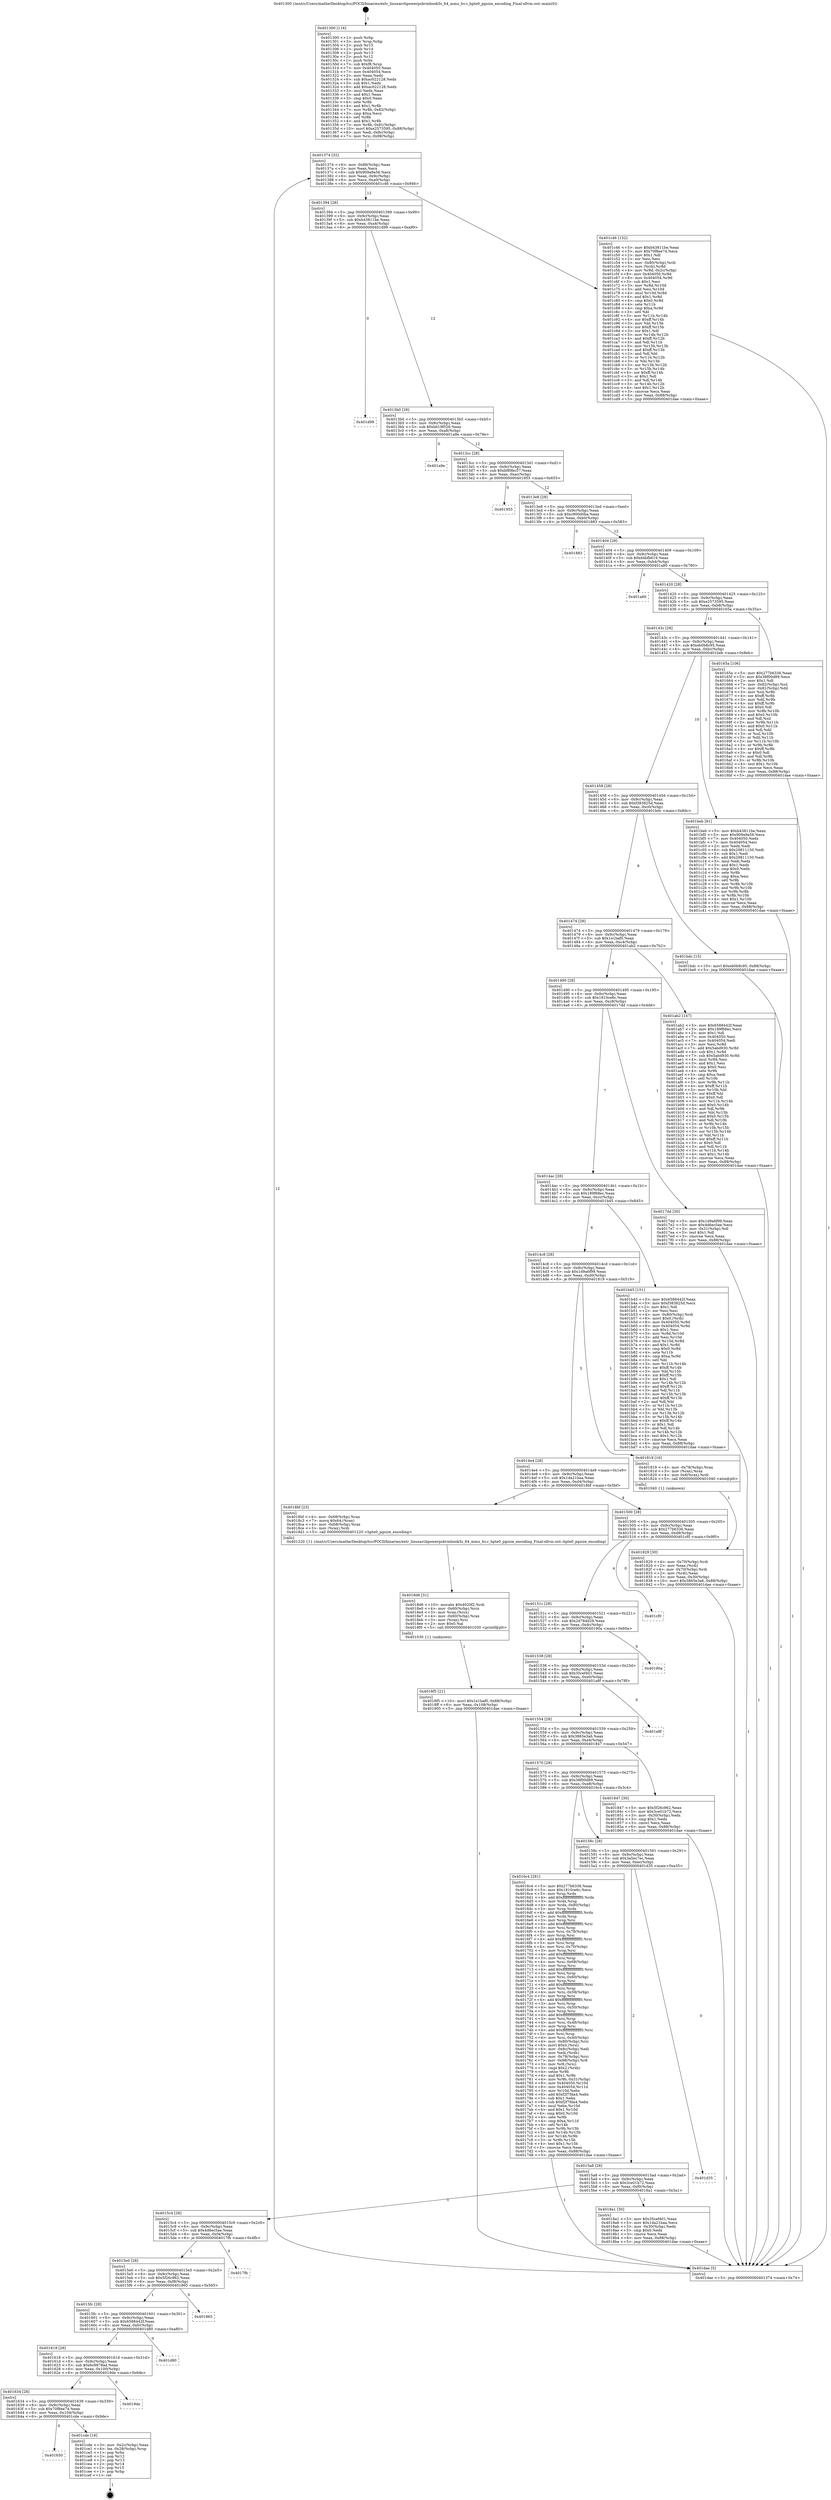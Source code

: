 digraph "0x401300" {
  label = "0x401300 (/mnt/c/Users/mathe/Desktop/tcc/POCII/binaries/extr_linuxarchpowerpckvmbook3s_64_mmu_hv.c_hpte0_pgsize_encoding_Final-ollvm.out::main(0))"
  labelloc = "t"
  node[shape=record]

  Entry [label="",width=0.3,height=0.3,shape=circle,fillcolor=black,style=filled]
  "0x401374" [label="{
     0x401374 [32]\l
     | [instrs]\l
     &nbsp;&nbsp;0x401374 \<+6\>: mov -0x88(%rbp),%eax\l
     &nbsp;&nbsp;0x40137a \<+2\>: mov %eax,%ecx\l
     &nbsp;&nbsp;0x40137c \<+6\>: sub $0x909a9a56,%ecx\l
     &nbsp;&nbsp;0x401382 \<+6\>: mov %eax,-0x9c(%rbp)\l
     &nbsp;&nbsp;0x401388 \<+6\>: mov %ecx,-0xa0(%rbp)\l
     &nbsp;&nbsp;0x40138e \<+6\>: je 0000000000401c46 \<main+0x946\>\l
  }"]
  "0x401c46" [label="{
     0x401c46 [152]\l
     | [instrs]\l
     &nbsp;&nbsp;0x401c46 \<+5\>: mov $0xb43811be,%eax\l
     &nbsp;&nbsp;0x401c4b \<+5\>: mov $0x70f8ee74,%ecx\l
     &nbsp;&nbsp;0x401c50 \<+2\>: mov $0x1,%dl\l
     &nbsp;&nbsp;0x401c52 \<+2\>: xor %esi,%esi\l
     &nbsp;&nbsp;0x401c54 \<+4\>: mov -0x80(%rbp),%rdi\l
     &nbsp;&nbsp;0x401c58 \<+3\>: mov (%rdi),%r8d\l
     &nbsp;&nbsp;0x401c5b \<+4\>: mov %r8d,-0x2c(%rbp)\l
     &nbsp;&nbsp;0x401c5f \<+8\>: mov 0x404050,%r8d\l
     &nbsp;&nbsp;0x401c67 \<+8\>: mov 0x404054,%r9d\l
     &nbsp;&nbsp;0x401c6f \<+3\>: sub $0x1,%esi\l
     &nbsp;&nbsp;0x401c72 \<+3\>: mov %r8d,%r10d\l
     &nbsp;&nbsp;0x401c75 \<+3\>: add %esi,%r10d\l
     &nbsp;&nbsp;0x401c78 \<+4\>: imul %r10d,%r8d\l
     &nbsp;&nbsp;0x401c7c \<+4\>: and $0x1,%r8d\l
     &nbsp;&nbsp;0x401c80 \<+4\>: cmp $0x0,%r8d\l
     &nbsp;&nbsp;0x401c84 \<+4\>: sete %r11b\l
     &nbsp;&nbsp;0x401c88 \<+4\>: cmp $0xa,%r9d\l
     &nbsp;&nbsp;0x401c8c \<+3\>: setl %bl\l
     &nbsp;&nbsp;0x401c8f \<+3\>: mov %r11b,%r14b\l
     &nbsp;&nbsp;0x401c92 \<+4\>: xor $0xff,%r14b\l
     &nbsp;&nbsp;0x401c96 \<+3\>: mov %bl,%r15b\l
     &nbsp;&nbsp;0x401c99 \<+4\>: xor $0xff,%r15b\l
     &nbsp;&nbsp;0x401c9d \<+3\>: xor $0x1,%dl\l
     &nbsp;&nbsp;0x401ca0 \<+3\>: mov %r14b,%r12b\l
     &nbsp;&nbsp;0x401ca3 \<+4\>: and $0xff,%r12b\l
     &nbsp;&nbsp;0x401ca7 \<+3\>: and %dl,%r11b\l
     &nbsp;&nbsp;0x401caa \<+3\>: mov %r15b,%r13b\l
     &nbsp;&nbsp;0x401cad \<+4\>: and $0xff,%r13b\l
     &nbsp;&nbsp;0x401cb1 \<+2\>: and %dl,%bl\l
     &nbsp;&nbsp;0x401cb3 \<+3\>: or %r11b,%r12b\l
     &nbsp;&nbsp;0x401cb6 \<+3\>: or %bl,%r13b\l
     &nbsp;&nbsp;0x401cb9 \<+3\>: xor %r13b,%r12b\l
     &nbsp;&nbsp;0x401cbc \<+3\>: or %r15b,%r14b\l
     &nbsp;&nbsp;0x401cbf \<+4\>: xor $0xff,%r14b\l
     &nbsp;&nbsp;0x401cc3 \<+3\>: or $0x1,%dl\l
     &nbsp;&nbsp;0x401cc6 \<+3\>: and %dl,%r14b\l
     &nbsp;&nbsp;0x401cc9 \<+3\>: or %r14b,%r12b\l
     &nbsp;&nbsp;0x401ccc \<+4\>: test $0x1,%r12b\l
     &nbsp;&nbsp;0x401cd0 \<+3\>: cmovne %ecx,%eax\l
     &nbsp;&nbsp;0x401cd3 \<+6\>: mov %eax,-0x88(%rbp)\l
     &nbsp;&nbsp;0x401cd9 \<+5\>: jmp 0000000000401dae \<main+0xaae\>\l
  }"]
  "0x401394" [label="{
     0x401394 [28]\l
     | [instrs]\l
     &nbsp;&nbsp;0x401394 \<+5\>: jmp 0000000000401399 \<main+0x99\>\l
     &nbsp;&nbsp;0x401399 \<+6\>: mov -0x9c(%rbp),%eax\l
     &nbsp;&nbsp;0x40139f \<+5\>: sub $0xb43811be,%eax\l
     &nbsp;&nbsp;0x4013a4 \<+6\>: mov %eax,-0xa4(%rbp)\l
     &nbsp;&nbsp;0x4013aa \<+6\>: je 0000000000401d99 \<main+0xa99\>\l
  }"]
  Exit [label="",width=0.3,height=0.3,shape=circle,fillcolor=black,style=filled,peripheries=2]
  "0x401d99" [label="{
     0x401d99\l
  }", style=dashed]
  "0x4013b0" [label="{
     0x4013b0 [28]\l
     | [instrs]\l
     &nbsp;&nbsp;0x4013b0 \<+5\>: jmp 00000000004013b5 \<main+0xb5\>\l
     &nbsp;&nbsp;0x4013b5 \<+6\>: mov -0x9c(%rbp),%eax\l
     &nbsp;&nbsp;0x4013bb \<+5\>: sub $0xbb19f526,%eax\l
     &nbsp;&nbsp;0x4013c0 \<+6\>: mov %eax,-0xa8(%rbp)\l
     &nbsp;&nbsp;0x4013c6 \<+6\>: je 0000000000401a9e \<main+0x79e\>\l
  }"]
  "0x401650" [label="{
     0x401650\l
  }", style=dashed]
  "0x401a9e" [label="{
     0x401a9e\l
  }", style=dashed]
  "0x4013cc" [label="{
     0x4013cc [28]\l
     | [instrs]\l
     &nbsp;&nbsp;0x4013cc \<+5\>: jmp 00000000004013d1 \<main+0xd1\>\l
     &nbsp;&nbsp;0x4013d1 \<+6\>: mov -0x9c(%rbp),%eax\l
     &nbsp;&nbsp;0x4013d7 \<+5\>: sub $0xbf89bc57,%eax\l
     &nbsp;&nbsp;0x4013dc \<+6\>: mov %eax,-0xac(%rbp)\l
     &nbsp;&nbsp;0x4013e2 \<+6\>: je 0000000000401955 \<main+0x655\>\l
  }"]
  "0x401cde" [label="{
     0x401cde [18]\l
     | [instrs]\l
     &nbsp;&nbsp;0x401cde \<+3\>: mov -0x2c(%rbp),%eax\l
     &nbsp;&nbsp;0x401ce1 \<+4\>: lea -0x28(%rbp),%rsp\l
     &nbsp;&nbsp;0x401ce5 \<+1\>: pop %rbx\l
     &nbsp;&nbsp;0x401ce6 \<+2\>: pop %r12\l
     &nbsp;&nbsp;0x401ce8 \<+2\>: pop %r13\l
     &nbsp;&nbsp;0x401cea \<+2\>: pop %r14\l
     &nbsp;&nbsp;0x401cec \<+2\>: pop %r15\l
     &nbsp;&nbsp;0x401cee \<+1\>: pop %rbp\l
     &nbsp;&nbsp;0x401cef \<+1\>: ret\l
  }"]
  "0x401955" [label="{
     0x401955\l
  }", style=dashed]
  "0x4013e8" [label="{
     0x4013e8 [28]\l
     | [instrs]\l
     &nbsp;&nbsp;0x4013e8 \<+5\>: jmp 00000000004013ed \<main+0xed\>\l
     &nbsp;&nbsp;0x4013ed \<+6\>: mov -0x9c(%rbp),%eax\l
     &nbsp;&nbsp;0x4013f3 \<+5\>: sub $0xc900d0ba,%eax\l
     &nbsp;&nbsp;0x4013f8 \<+6\>: mov %eax,-0xb0(%rbp)\l
     &nbsp;&nbsp;0x4013fe \<+6\>: je 0000000000401883 \<main+0x583\>\l
  }"]
  "0x401634" [label="{
     0x401634 [28]\l
     | [instrs]\l
     &nbsp;&nbsp;0x401634 \<+5\>: jmp 0000000000401639 \<main+0x339\>\l
     &nbsp;&nbsp;0x401639 \<+6\>: mov -0x9c(%rbp),%eax\l
     &nbsp;&nbsp;0x40163f \<+5\>: sub $0x70f8ee74,%eax\l
     &nbsp;&nbsp;0x401644 \<+6\>: mov %eax,-0x104(%rbp)\l
     &nbsp;&nbsp;0x40164a \<+6\>: je 0000000000401cde \<main+0x9de\>\l
  }"]
  "0x401883" [label="{
     0x401883\l
  }", style=dashed]
  "0x401404" [label="{
     0x401404 [28]\l
     | [instrs]\l
     &nbsp;&nbsp;0x401404 \<+5\>: jmp 0000000000401409 \<main+0x109\>\l
     &nbsp;&nbsp;0x401409 \<+6\>: mov -0x9c(%rbp),%eax\l
     &nbsp;&nbsp;0x40140f \<+5\>: sub $0xd4bfb619,%eax\l
     &nbsp;&nbsp;0x401414 \<+6\>: mov %eax,-0xb4(%rbp)\l
     &nbsp;&nbsp;0x40141a \<+6\>: je 0000000000401a80 \<main+0x780\>\l
  }"]
  "0x4019de" [label="{
     0x4019de\l
  }", style=dashed]
  "0x401a80" [label="{
     0x401a80\l
  }", style=dashed]
  "0x401420" [label="{
     0x401420 [28]\l
     | [instrs]\l
     &nbsp;&nbsp;0x401420 \<+5\>: jmp 0000000000401425 \<main+0x125\>\l
     &nbsp;&nbsp;0x401425 \<+6\>: mov -0x9c(%rbp),%eax\l
     &nbsp;&nbsp;0x40142b \<+5\>: sub $0xe2573595,%eax\l
     &nbsp;&nbsp;0x401430 \<+6\>: mov %eax,-0xb8(%rbp)\l
     &nbsp;&nbsp;0x401436 \<+6\>: je 000000000040165a \<main+0x35a\>\l
  }"]
  "0x401618" [label="{
     0x401618 [28]\l
     | [instrs]\l
     &nbsp;&nbsp;0x401618 \<+5\>: jmp 000000000040161d \<main+0x31d\>\l
     &nbsp;&nbsp;0x40161d \<+6\>: mov -0x9c(%rbp),%eax\l
     &nbsp;&nbsp;0x401623 \<+5\>: sub $0x6c9878ad,%eax\l
     &nbsp;&nbsp;0x401628 \<+6\>: mov %eax,-0x100(%rbp)\l
     &nbsp;&nbsp;0x40162e \<+6\>: je 00000000004019de \<main+0x6de\>\l
  }"]
  "0x40165a" [label="{
     0x40165a [106]\l
     | [instrs]\l
     &nbsp;&nbsp;0x40165a \<+5\>: mov $0x277b6336,%eax\l
     &nbsp;&nbsp;0x40165f \<+5\>: mov $0x38f00d89,%ecx\l
     &nbsp;&nbsp;0x401664 \<+2\>: mov $0x1,%dl\l
     &nbsp;&nbsp;0x401666 \<+7\>: mov -0x82(%rbp),%sil\l
     &nbsp;&nbsp;0x40166d \<+7\>: mov -0x81(%rbp),%dil\l
     &nbsp;&nbsp;0x401674 \<+3\>: mov %sil,%r8b\l
     &nbsp;&nbsp;0x401677 \<+4\>: xor $0xff,%r8b\l
     &nbsp;&nbsp;0x40167b \<+3\>: mov %dil,%r9b\l
     &nbsp;&nbsp;0x40167e \<+4\>: xor $0xff,%r9b\l
     &nbsp;&nbsp;0x401682 \<+3\>: xor $0x0,%dl\l
     &nbsp;&nbsp;0x401685 \<+3\>: mov %r8b,%r10b\l
     &nbsp;&nbsp;0x401688 \<+4\>: and $0x0,%r10b\l
     &nbsp;&nbsp;0x40168c \<+3\>: and %dl,%sil\l
     &nbsp;&nbsp;0x40168f \<+3\>: mov %r9b,%r11b\l
     &nbsp;&nbsp;0x401692 \<+4\>: and $0x0,%r11b\l
     &nbsp;&nbsp;0x401696 \<+3\>: and %dl,%dil\l
     &nbsp;&nbsp;0x401699 \<+3\>: or %sil,%r10b\l
     &nbsp;&nbsp;0x40169c \<+3\>: or %dil,%r11b\l
     &nbsp;&nbsp;0x40169f \<+3\>: xor %r11b,%r10b\l
     &nbsp;&nbsp;0x4016a2 \<+3\>: or %r9b,%r8b\l
     &nbsp;&nbsp;0x4016a5 \<+4\>: xor $0xff,%r8b\l
     &nbsp;&nbsp;0x4016a9 \<+3\>: or $0x0,%dl\l
     &nbsp;&nbsp;0x4016ac \<+3\>: and %dl,%r8b\l
     &nbsp;&nbsp;0x4016af \<+3\>: or %r8b,%r10b\l
     &nbsp;&nbsp;0x4016b2 \<+4\>: test $0x1,%r10b\l
     &nbsp;&nbsp;0x4016b6 \<+3\>: cmovne %ecx,%eax\l
     &nbsp;&nbsp;0x4016b9 \<+6\>: mov %eax,-0x88(%rbp)\l
     &nbsp;&nbsp;0x4016bf \<+5\>: jmp 0000000000401dae \<main+0xaae\>\l
  }"]
  "0x40143c" [label="{
     0x40143c [28]\l
     | [instrs]\l
     &nbsp;&nbsp;0x40143c \<+5\>: jmp 0000000000401441 \<main+0x141\>\l
     &nbsp;&nbsp;0x401441 \<+6\>: mov -0x9c(%rbp),%eax\l
     &nbsp;&nbsp;0x401447 \<+5\>: sub $0xeb0b8c95,%eax\l
     &nbsp;&nbsp;0x40144c \<+6\>: mov %eax,-0xbc(%rbp)\l
     &nbsp;&nbsp;0x401452 \<+6\>: je 0000000000401beb \<main+0x8eb\>\l
  }"]
  "0x401dae" [label="{
     0x401dae [5]\l
     | [instrs]\l
     &nbsp;&nbsp;0x401dae \<+5\>: jmp 0000000000401374 \<main+0x74\>\l
  }"]
  "0x401300" [label="{
     0x401300 [116]\l
     | [instrs]\l
     &nbsp;&nbsp;0x401300 \<+1\>: push %rbp\l
     &nbsp;&nbsp;0x401301 \<+3\>: mov %rsp,%rbp\l
     &nbsp;&nbsp;0x401304 \<+2\>: push %r15\l
     &nbsp;&nbsp;0x401306 \<+2\>: push %r14\l
     &nbsp;&nbsp;0x401308 \<+2\>: push %r13\l
     &nbsp;&nbsp;0x40130a \<+2\>: push %r12\l
     &nbsp;&nbsp;0x40130c \<+1\>: push %rbx\l
     &nbsp;&nbsp;0x40130d \<+7\>: sub $0xf8,%rsp\l
     &nbsp;&nbsp;0x401314 \<+7\>: mov 0x404050,%eax\l
     &nbsp;&nbsp;0x40131b \<+7\>: mov 0x404054,%ecx\l
     &nbsp;&nbsp;0x401322 \<+2\>: mov %eax,%edx\l
     &nbsp;&nbsp;0x401324 \<+6\>: sub $0xac022128,%edx\l
     &nbsp;&nbsp;0x40132a \<+3\>: sub $0x1,%edx\l
     &nbsp;&nbsp;0x40132d \<+6\>: add $0xac022128,%edx\l
     &nbsp;&nbsp;0x401333 \<+3\>: imul %edx,%eax\l
     &nbsp;&nbsp;0x401336 \<+3\>: and $0x1,%eax\l
     &nbsp;&nbsp;0x401339 \<+3\>: cmp $0x0,%eax\l
     &nbsp;&nbsp;0x40133c \<+4\>: sete %r8b\l
     &nbsp;&nbsp;0x401340 \<+4\>: and $0x1,%r8b\l
     &nbsp;&nbsp;0x401344 \<+7\>: mov %r8b,-0x82(%rbp)\l
     &nbsp;&nbsp;0x40134b \<+3\>: cmp $0xa,%ecx\l
     &nbsp;&nbsp;0x40134e \<+4\>: setl %r8b\l
     &nbsp;&nbsp;0x401352 \<+4\>: and $0x1,%r8b\l
     &nbsp;&nbsp;0x401356 \<+7\>: mov %r8b,-0x81(%rbp)\l
     &nbsp;&nbsp;0x40135d \<+10\>: movl $0xe2573595,-0x88(%rbp)\l
     &nbsp;&nbsp;0x401367 \<+6\>: mov %edi,-0x8c(%rbp)\l
     &nbsp;&nbsp;0x40136d \<+7\>: mov %rsi,-0x98(%rbp)\l
  }"]
  "0x401d80" [label="{
     0x401d80\l
  }", style=dashed]
  "0x401beb" [label="{
     0x401beb [91]\l
     | [instrs]\l
     &nbsp;&nbsp;0x401beb \<+5\>: mov $0xb43811be,%eax\l
     &nbsp;&nbsp;0x401bf0 \<+5\>: mov $0x909a9a56,%ecx\l
     &nbsp;&nbsp;0x401bf5 \<+7\>: mov 0x404050,%edx\l
     &nbsp;&nbsp;0x401bfc \<+7\>: mov 0x404054,%esi\l
     &nbsp;&nbsp;0x401c03 \<+2\>: mov %edx,%edi\l
     &nbsp;&nbsp;0x401c05 \<+6\>: sub $0x29811150,%edi\l
     &nbsp;&nbsp;0x401c0b \<+3\>: sub $0x1,%edi\l
     &nbsp;&nbsp;0x401c0e \<+6\>: add $0x29811150,%edi\l
     &nbsp;&nbsp;0x401c14 \<+3\>: imul %edi,%edx\l
     &nbsp;&nbsp;0x401c17 \<+3\>: and $0x1,%edx\l
     &nbsp;&nbsp;0x401c1a \<+3\>: cmp $0x0,%edx\l
     &nbsp;&nbsp;0x401c1d \<+4\>: sete %r8b\l
     &nbsp;&nbsp;0x401c21 \<+3\>: cmp $0xa,%esi\l
     &nbsp;&nbsp;0x401c24 \<+4\>: setl %r9b\l
     &nbsp;&nbsp;0x401c28 \<+3\>: mov %r8b,%r10b\l
     &nbsp;&nbsp;0x401c2b \<+3\>: and %r9b,%r10b\l
     &nbsp;&nbsp;0x401c2e \<+3\>: xor %r9b,%r8b\l
     &nbsp;&nbsp;0x401c31 \<+3\>: or %r8b,%r10b\l
     &nbsp;&nbsp;0x401c34 \<+4\>: test $0x1,%r10b\l
     &nbsp;&nbsp;0x401c38 \<+3\>: cmovne %ecx,%eax\l
     &nbsp;&nbsp;0x401c3b \<+6\>: mov %eax,-0x88(%rbp)\l
     &nbsp;&nbsp;0x401c41 \<+5\>: jmp 0000000000401dae \<main+0xaae\>\l
  }"]
  "0x401458" [label="{
     0x401458 [28]\l
     | [instrs]\l
     &nbsp;&nbsp;0x401458 \<+5\>: jmp 000000000040145d \<main+0x15d\>\l
     &nbsp;&nbsp;0x40145d \<+6\>: mov -0x9c(%rbp),%eax\l
     &nbsp;&nbsp;0x401463 \<+5\>: sub $0xf383825d,%eax\l
     &nbsp;&nbsp;0x401468 \<+6\>: mov %eax,-0xc0(%rbp)\l
     &nbsp;&nbsp;0x40146e \<+6\>: je 0000000000401bdc \<main+0x8dc\>\l
  }"]
  "0x4015fc" [label="{
     0x4015fc [28]\l
     | [instrs]\l
     &nbsp;&nbsp;0x4015fc \<+5\>: jmp 0000000000401601 \<main+0x301\>\l
     &nbsp;&nbsp;0x401601 \<+6\>: mov -0x9c(%rbp),%eax\l
     &nbsp;&nbsp;0x401607 \<+5\>: sub $0x6588442f,%eax\l
     &nbsp;&nbsp;0x40160c \<+6\>: mov %eax,-0xfc(%rbp)\l
     &nbsp;&nbsp;0x401612 \<+6\>: je 0000000000401d80 \<main+0xa80\>\l
  }"]
  "0x401bdc" [label="{
     0x401bdc [15]\l
     | [instrs]\l
     &nbsp;&nbsp;0x401bdc \<+10\>: movl $0xeb0b8c95,-0x88(%rbp)\l
     &nbsp;&nbsp;0x401be6 \<+5\>: jmp 0000000000401dae \<main+0xaae\>\l
  }"]
  "0x401474" [label="{
     0x401474 [28]\l
     | [instrs]\l
     &nbsp;&nbsp;0x401474 \<+5\>: jmp 0000000000401479 \<main+0x179\>\l
     &nbsp;&nbsp;0x401479 \<+6\>: mov -0x9c(%rbp),%eax\l
     &nbsp;&nbsp;0x40147f \<+5\>: sub $0x1e1baf0,%eax\l
     &nbsp;&nbsp;0x401484 \<+6\>: mov %eax,-0xc4(%rbp)\l
     &nbsp;&nbsp;0x40148a \<+6\>: je 0000000000401ab2 \<main+0x7b2\>\l
  }"]
  "0x401865" [label="{
     0x401865\l
  }", style=dashed]
  "0x401ab2" [label="{
     0x401ab2 [147]\l
     | [instrs]\l
     &nbsp;&nbsp;0x401ab2 \<+5\>: mov $0x6588442f,%eax\l
     &nbsp;&nbsp;0x401ab7 \<+5\>: mov $0x189f68ec,%ecx\l
     &nbsp;&nbsp;0x401abc \<+2\>: mov $0x1,%dl\l
     &nbsp;&nbsp;0x401abe \<+7\>: mov 0x404050,%esi\l
     &nbsp;&nbsp;0x401ac5 \<+7\>: mov 0x404054,%edi\l
     &nbsp;&nbsp;0x401acc \<+3\>: mov %esi,%r8d\l
     &nbsp;&nbsp;0x401acf \<+7\>: add $0x5abd930,%r8d\l
     &nbsp;&nbsp;0x401ad6 \<+4\>: sub $0x1,%r8d\l
     &nbsp;&nbsp;0x401ada \<+7\>: sub $0x5abd930,%r8d\l
     &nbsp;&nbsp;0x401ae1 \<+4\>: imul %r8d,%esi\l
     &nbsp;&nbsp;0x401ae5 \<+3\>: and $0x1,%esi\l
     &nbsp;&nbsp;0x401ae8 \<+3\>: cmp $0x0,%esi\l
     &nbsp;&nbsp;0x401aeb \<+4\>: sete %r9b\l
     &nbsp;&nbsp;0x401aef \<+3\>: cmp $0xa,%edi\l
     &nbsp;&nbsp;0x401af2 \<+4\>: setl %r10b\l
     &nbsp;&nbsp;0x401af6 \<+3\>: mov %r9b,%r11b\l
     &nbsp;&nbsp;0x401af9 \<+4\>: xor $0xff,%r11b\l
     &nbsp;&nbsp;0x401afd \<+3\>: mov %r10b,%bl\l
     &nbsp;&nbsp;0x401b00 \<+3\>: xor $0xff,%bl\l
     &nbsp;&nbsp;0x401b03 \<+3\>: xor $0x0,%dl\l
     &nbsp;&nbsp;0x401b06 \<+3\>: mov %r11b,%r14b\l
     &nbsp;&nbsp;0x401b09 \<+4\>: and $0x0,%r14b\l
     &nbsp;&nbsp;0x401b0d \<+3\>: and %dl,%r9b\l
     &nbsp;&nbsp;0x401b10 \<+3\>: mov %bl,%r15b\l
     &nbsp;&nbsp;0x401b13 \<+4\>: and $0x0,%r15b\l
     &nbsp;&nbsp;0x401b17 \<+3\>: and %dl,%r10b\l
     &nbsp;&nbsp;0x401b1a \<+3\>: or %r9b,%r14b\l
     &nbsp;&nbsp;0x401b1d \<+3\>: or %r10b,%r15b\l
     &nbsp;&nbsp;0x401b20 \<+3\>: xor %r15b,%r14b\l
     &nbsp;&nbsp;0x401b23 \<+3\>: or %bl,%r11b\l
     &nbsp;&nbsp;0x401b26 \<+4\>: xor $0xff,%r11b\l
     &nbsp;&nbsp;0x401b2a \<+3\>: or $0x0,%dl\l
     &nbsp;&nbsp;0x401b2d \<+3\>: and %dl,%r11b\l
     &nbsp;&nbsp;0x401b30 \<+3\>: or %r11b,%r14b\l
     &nbsp;&nbsp;0x401b33 \<+4\>: test $0x1,%r14b\l
     &nbsp;&nbsp;0x401b37 \<+3\>: cmovne %ecx,%eax\l
     &nbsp;&nbsp;0x401b3a \<+6\>: mov %eax,-0x88(%rbp)\l
     &nbsp;&nbsp;0x401b40 \<+5\>: jmp 0000000000401dae \<main+0xaae\>\l
  }"]
  "0x401490" [label="{
     0x401490 [28]\l
     | [instrs]\l
     &nbsp;&nbsp;0x401490 \<+5\>: jmp 0000000000401495 \<main+0x195\>\l
     &nbsp;&nbsp;0x401495 \<+6\>: mov -0x9c(%rbp),%eax\l
     &nbsp;&nbsp;0x40149b \<+5\>: sub $0x1810ce6c,%eax\l
     &nbsp;&nbsp;0x4014a0 \<+6\>: mov %eax,-0xc8(%rbp)\l
     &nbsp;&nbsp;0x4014a6 \<+6\>: je 00000000004017dd \<main+0x4dd\>\l
  }"]
  "0x4015e0" [label="{
     0x4015e0 [28]\l
     | [instrs]\l
     &nbsp;&nbsp;0x4015e0 \<+5\>: jmp 00000000004015e5 \<main+0x2e5\>\l
     &nbsp;&nbsp;0x4015e5 \<+6\>: mov -0x9c(%rbp),%eax\l
     &nbsp;&nbsp;0x4015eb \<+5\>: sub $0x5f26c962,%eax\l
     &nbsp;&nbsp;0x4015f0 \<+6\>: mov %eax,-0xf8(%rbp)\l
     &nbsp;&nbsp;0x4015f6 \<+6\>: je 0000000000401865 \<main+0x565\>\l
  }"]
  "0x4017dd" [label="{
     0x4017dd [30]\l
     | [instrs]\l
     &nbsp;&nbsp;0x4017dd \<+5\>: mov $0x1d9a6f99,%eax\l
     &nbsp;&nbsp;0x4017e2 \<+5\>: mov $0x4d6ec5ae,%ecx\l
     &nbsp;&nbsp;0x4017e7 \<+3\>: mov -0x31(%rbp),%dl\l
     &nbsp;&nbsp;0x4017ea \<+3\>: test $0x1,%dl\l
     &nbsp;&nbsp;0x4017ed \<+3\>: cmovne %ecx,%eax\l
     &nbsp;&nbsp;0x4017f0 \<+6\>: mov %eax,-0x88(%rbp)\l
     &nbsp;&nbsp;0x4017f6 \<+5\>: jmp 0000000000401dae \<main+0xaae\>\l
  }"]
  "0x4014ac" [label="{
     0x4014ac [28]\l
     | [instrs]\l
     &nbsp;&nbsp;0x4014ac \<+5\>: jmp 00000000004014b1 \<main+0x1b1\>\l
     &nbsp;&nbsp;0x4014b1 \<+6\>: mov -0x9c(%rbp),%eax\l
     &nbsp;&nbsp;0x4014b7 \<+5\>: sub $0x189f68ec,%eax\l
     &nbsp;&nbsp;0x4014bc \<+6\>: mov %eax,-0xcc(%rbp)\l
     &nbsp;&nbsp;0x4014c2 \<+6\>: je 0000000000401b45 \<main+0x845\>\l
  }"]
  "0x4017fb" [label="{
     0x4017fb\l
  }", style=dashed]
  "0x401b45" [label="{
     0x401b45 [151]\l
     | [instrs]\l
     &nbsp;&nbsp;0x401b45 \<+5\>: mov $0x6588442f,%eax\l
     &nbsp;&nbsp;0x401b4a \<+5\>: mov $0xf383825d,%ecx\l
     &nbsp;&nbsp;0x401b4f \<+2\>: mov $0x1,%dl\l
     &nbsp;&nbsp;0x401b51 \<+2\>: xor %esi,%esi\l
     &nbsp;&nbsp;0x401b53 \<+4\>: mov -0x80(%rbp),%rdi\l
     &nbsp;&nbsp;0x401b57 \<+6\>: movl $0x0,(%rdi)\l
     &nbsp;&nbsp;0x401b5d \<+8\>: mov 0x404050,%r8d\l
     &nbsp;&nbsp;0x401b65 \<+8\>: mov 0x404054,%r9d\l
     &nbsp;&nbsp;0x401b6d \<+3\>: sub $0x1,%esi\l
     &nbsp;&nbsp;0x401b70 \<+3\>: mov %r8d,%r10d\l
     &nbsp;&nbsp;0x401b73 \<+3\>: add %esi,%r10d\l
     &nbsp;&nbsp;0x401b76 \<+4\>: imul %r10d,%r8d\l
     &nbsp;&nbsp;0x401b7a \<+4\>: and $0x1,%r8d\l
     &nbsp;&nbsp;0x401b7e \<+4\>: cmp $0x0,%r8d\l
     &nbsp;&nbsp;0x401b82 \<+4\>: sete %r11b\l
     &nbsp;&nbsp;0x401b86 \<+4\>: cmp $0xa,%r9d\l
     &nbsp;&nbsp;0x401b8a \<+3\>: setl %bl\l
     &nbsp;&nbsp;0x401b8d \<+3\>: mov %r11b,%r14b\l
     &nbsp;&nbsp;0x401b90 \<+4\>: xor $0xff,%r14b\l
     &nbsp;&nbsp;0x401b94 \<+3\>: mov %bl,%r15b\l
     &nbsp;&nbsp;0x401b97 \<+4\>: xor $0xff,%r15b\l
     &nbsp;&nbsp;0x401b9b \<+3\>: xor $0x1,%dl\l
     &nbsp;&nbsp;0x401b9e \<+3\>: mov %r14b,%r12b\l
     &nbsp;&nbsp;0x401ba1 \<+4\>: and $0xff,%r12b\l
     &nbsp;&nbsp;0x401ba5 \<+3\>: and %dl,%r11b\l
     &nbsp;&nbsp;0x401ba8 \<+3\>: mov %r15b,%r13b\l
     &nbsp;&nbsp;0x401bab \<+4\>: and $0xff,%r13b\l
     &nbsp;&nbsp;0x401baf \<+2\>: and %dl,%bl\l
     &nbsp;&nbsp;0x401bb1 \<+3\>: or %r11b,%r12b\l
     &nbsp;&nbsp;0x401bb4 \<+3\>: or %bl,%r13b\l
     &nbsp;&nbsp;0x401bb7 \<+3\>: xor %r13b,%r12b\l
     &nbsp;&nbsp;0x401bba \<+3\>: or %r15b,%r14b\l
     &nbsp;&nbsp;0x401bbd \<+4\>: xor $0xff,%r14b\l
     &nbsp;&nbsp;0x401bc1 \<+3\>: or $0x1,%dl\l
     &nbsp;&nbsp;0x401bc4 \<+3\>: and %dl,%r14b\l
     &nbsp;&nbsp;0x401bc7 \<+3\>: or %r14b,%r12b\l
     &nbsp;&nbsp;0x401bca \<+4\>: test $0x1,%r12b\l
     &nbsp;&nbsp;0x401bce \<+3\>: cmovne %ecx,%eax\l
     &nbsp;&nbsp;0x401bd1 \<+6\>: mov %eax,-0x88(%rbp)\l
     &nbsp;&nbsp;0x401bd7 \<+5\>: jmp 0000000000401dae \<main+0xaae\>\l
  }"]
  "0x4014c8" [label="{
     0x4014c8 [28]\l
     | [instrs]\l
     &nbsp;&nbsp;0x4014c8 \<+5\>: jmp 00000000004014cd \<main+0x1cd\>\l
     &nbsp;&nbsp;0x4014cd \<+6\>: mov -0x9c(%rbp),%eax\l
     &nbsp;&nbsp;0x4014d3 \<+5\>: sub $0x1d9a6f99,%eax\l
     &nbsp;&nbsp;0x4014d8 \<+6\>: mov %eax,-0xd0(%rbp)\l
     &nbsp;&nbsp;0x4014de \<+6\>: je 0000000000401819 \<main+0x519\>\l
  }"]
  "0x4018f5" [label="{
     0x4018f5 [21]\l
     | [instrs]\l
     &nbsp;&nbsp;0x4018f5 \<+10\>: movl $0x1e1baf0,-0x88(%rbp)\l
     &nbsp;&nbsp;0x4018ff \<+6\>: mov %eax,-0x108(%rbp)\l
     &nbsp;&nbsp;0x401905 \<+5\>: jmp 0000000000401dae \<main+0xaae\>\l
  }"]
  "0x401819" [label="{
     0x401819 [16]\l
     | [instrs]\l
     &nbsp;&nbsp;0x401819 \<+4\>: mov -0x78(%rbp),%rax\l
     &nbsp;&nbsp;0x40181d \<+3\>: mov (%rax),%rax\l
     &nbsp;&nbsp;0x401820 \<+4\>: mov 0x8(%rax),%rdi\l
     &nbsp;&nbsp;0x401824 \<+5\>: call 0000000000401040 \<atoi@plt\>\l
     | [calls]\l
     &nbsp;&nbsp;0x401040 \{1\} (unknown)\l
  }"]
  "0x4014e4" [label="{
     0x4014e4 [28]\l
     | [instrs]\l
     &nbsp;&nbsp;0x4014e4 \<+5\>: jmp 00000000004014e9 \<main+0x1e9\>\l
     &nbsp;&nbsp;0x4014e9 \<+6\>: mov -0x9c(%rbp),%eax\l
     &nbsp;&nbsp;0x4014ef \<+5\>: sub $0x1da21baa,%eax\l
     &nbsp;&nbsp;0x4014f4 \<+6\>: mov %eax,-0xd4(%rbp)\l
     &nbsp;&nbsp;0x4014fa \<+6\>: je 00000000004018bf \<main+0x5bf\>\l
  }"]
  "0x4018d6" [label="{
     0x4018d6 [31]\l
     | [instrs]\l
     &nbsp;&nbsp;0x4018d6 \<+10\>: movabs $0x4020f2,%rdi\l
     &nbsp;&nbsp;0x4018e0 \<+4\>: mov -0x60(%rbp),%rcx\l
     &nbsp;&nbsp;0x4018e4 \<+3\>: mov %rax,(%rcx)\l
     &nbsp;&nbsp;0x4018e7 \<+4\>: mov -0x60(%rbp),%rax\l
     &nbsp;&nbsp;0x4018eb \<+3\>: mov (%rax),%rsi\l
     &nbsp;&nbsp;0x4018ee \<+2\>: mov $0x0,%al\l
     &nbsp;&nbsp;0x4018f0 \<+5\>: call 0000000000401030 \<printf@plt\>\l
     | [calls]\l
     &nbsp;&nbsp;0x401030 \{1\} (unknown)\l
  }"]
  "0x4018bf" [label="{
     0x4018bf [23]\l
     | [instrs]\l
     &nbsp;&nbsp;0x4018bf \<+4\>: mov -0x68(%rbp),%rax\l
     &nbsp;&nbsp;0x4018c3 \<+7\>: movq $0x64,(%rax)\l
     &nbsp;&nbsp;0x4018ca \<+4\>: mov -0x68(%rbp),%rax\l
     &nbsp;&nbsp;0x4018ce \<+3\>: mov (%rax),%rdi\l
     &nbsp;&nbsp;0x4018d1 \<+5\>: call 0000000000401220 \<hpte0_pgsize_encoding\>\l
     | [calls]\l
     &nbsp;&nbsp;0x401220 \{1\} (/mnt/c/Users/mathe/Desktop/tcc/POCII/binaries/extr_linuxarchpowerpckvmbook3s_64_mmu_hv.c_hpte0_pgsize_encoding_Final-ollvm.out::hpte0_pgsize_encoding)\l
  }"]
  "0x401500" [label="{
     0x401500 [28]\l
     | [instrs]\l
     &nbsp;&nbsp;0x401500 \<+5\>: jmp 0000000000401505 \<main+0x205\>\l
     &nbsp;&nbsp;0x401505 \<+6\>: mov -0x9c(%rbp),%eax\l
     &nbsp;&nbsp;0x40150b \<+5\>: sub $0x277b6336,%eax\l
     &nbsp;&nbsp;0x401510 \<+6\>: mov %eax,-0xd8(%rbp)\l
     &nbsp;&nbsp;0x401516 \<+6\>: je 0000000000401cf0 \<main+0x9f0\>\l
  }"]
  "0x4015c4" [label="{
     0x4015c4 [28]\l
     | [instrs]\l
     &nbsp;&nbsp;0x4015c4 \<+5\>: jmp 00000000004015c9 \<main+0x2c9\>\l
     &nbsp;&nbsp;0x4015c9 \<+6\>: mov -0x9c(%rbp),%eax\l
     &nbsp;&nbsp;0x4015cf \<+5\>: sub $0x4d6ec5ae,%eax\l
     &nbsp;&nbsp;0x4015d4 \<+6\>: mov %eax,-0xf4(%rbp)\l
     &nbsp;&nbsp;0x4015da \<+6\>: je 00000000004017fb \<main+0x4fb\>\l
  }"]
  "0x401cf0" [label="{
     0x401cf0\l
  }", style=dashed]
  "0x40151c" [label="{
     0x40151c [28]\l
     | [instrs]\l
     &nbsp;&nbsp;0x40151c \<+5\>: jmp 0000000000401521 \<main+0x221\>\l
     &nbsp;&nbsp;0x401521 \<+6\>: mov -0x9c(%rbp),%eax\l
     &nbsp;&nbsp;0x401527 \<+5\>: sub $0x2d784d29,%eax\l
     &nbsp;&nbsp;0x40152c \<+6\>: mov %eax,-0xdc(%rbp)\l
     &nbsp;&nbsp;0x401532 \<+6\>: je 000000000040190a \<main+0x60a\>\l
  }"]
  "0x4018a1" [label="{
     0x4018a1 [30]\l
     | [instrs]\l
     &nbsp;&nbsp;0x4018a1 \<+5\>: mov $0x35cef401,%eax\l
     &nbsp;&nbsp;0x4018a6 \<+5\>: mov $0x1da21baa,%ecx\l
     &nbsp;&nbsp;0x4018ab \<+3\>: mov -0x30(%rbp),%edx\l
     &nbsp;&nbsp;0x4018ae \<+3\>: cmp $0x0,%edx\l
     &nbsp;&nbsp;0x4018b1 \<+3\>: cmove %ecx,%eax\l
     &nbsp;&nbsp;0x4018b4 \<+6\>: mov %eax,-0x88(%rbp)\l
     &nbsp;&nbsp;0x4018ba \<+5\>: jmp 0000000000401dae \<main+0xaae\>\l
  }"]
  "0x40190a" [label="{
     0x40190a\l
  }", style=dashed]
  "0x401538" [label="{
     0x401538 [28]\l
     | [instrs]\l
     &nbsp;&nbsp;0x401538 \<+5\>: jmp 000000000040153d \<main+0x23d\>\l
     &nbsp;&nbsp;0x40153d \<+6\>: mov -0x9c(%rbp),%eax\l
     &nbsp;&nbsp;0x401543 \<+5\>: sub $0x35cef401,%eax\l
     &nbsp;&nbsp;0x401548 \<+6\>: mov %eax,-0xe0(%rbp)\l
     &nbsp;&nbsp;0x40154e \<+6\>: je 0000000000401a8f \<main+0x78f\>\l
  }"]
  "0x4015a8" [label="{
     0x4015a8 [28]\l
     | [instrs]\l
     &nbsp;&nbsp;0x4015a8 \<+5\>: jmp 00000000004015ad \<main+0x2ad\>\l
     &nbsp;&nbsp;0x4015ad \<+6\>: mov -0x9c(%rbp),%eax\l
     &nbsp;&nbsp;0x4015b3 \<+5\>: sub $0x3ce01b72,%eax\l
     &nbsp;&nbsp;0x4015b8 \<+6\>: mov %eax,-0xf0(%rbp)\l
     &nbsp;&nbsp;0x4015be \<+6\>: je 00000000004018a1 \<main+0x5a1\>\l
  }"]
  "0x401a8f" [label="{
     0x401a8f\l
  }", style=dashed]
  "0x401554" [label="{
     0x401554 [28]\l
     | [instrs]\l
     &nbsp;&nbsp;0x401554 \<+5\>: jmp 0000000000401559 \<main+0x259\>\l
     &nbsp;&nbsp;0x401559 \<+6\>: mov -0x9c(%rbp),%eax\l
     &nbsp;&nbsp;0x40155f \<+5\>: sub $0x3865e3a6,%eax\l
     &nbsp;&nbsp;0x401564 \<+6\>: mov %eax,-0xe4(%rbp)\l
     &nbsp;&nbsp;0x40156a \<+6\>: je 0000000000401847 \<main+0x547\>\l
  }"]
  "0x401d35" [label="{
     0x401d35\l
  }", style=dashed]
  "0x401847" [label="{
     0x401847 [30]\l
     | [instrs]\l
     &nbsp;&nbsp;0x401847 \<+5\>: mov $0x5f26c962,%eax\l
     &nbsp;&nbsp;0x40184c \<+5\>: mov $0x3ce01b72,%ecx\l
     &nbsp;&nbsp;0x401851 \<+3\>: mov -0x30(%rbp),%edx\l
     &nbsp;&nbsp;0x401854 \<+3\>: cmp $0x1,%edx\l
     &nbsp;&nbsp;0x401857 \<+3\>: cmovl %ecx,%eax\l
     &nbsp;&nbsp;0x40185a \<+6\>: mov %eax,-0x88(%rbp)\l
     &nbsp;&nbsp;0x401860 \<+5\>: jmp 0000000000401dae \<main+0xaae\>\l
  }"]
  "0x401570" [label="{
     0x401570 [28]\l
     | [instrs]\l
     &nbsp;&nbsp;0x401570 \<+5\>: jmp 0000000000401575 \<main+0x275\>\l
     &nbsp;&nbsp;0x401575 \<+6\>: mov -0x9c(%rbp),%eax\l
     &nbsp;&nbsp;0x40157b \<+5\>: sub $0x38f00d89,%eax\l
     &nbsp;&nbsp;0x401580 \<+6\>: mov %eax,-0xe8(%rbp)\l
     &nbsp;&nbsp;0x401586 \<+6\>: je 00000000004016c4 \<main+0x3c4\>\l
  }"]
  "0x401829" [label="{
     0x401829 [30]\l
     | [instrs]\l
     &nbsp;&nbsp;0x401829 \<+4\>: mov -0x70(%rbp),%rdi\l
     &nbsp;&nbsp;0x40182d \<+2\>: mov %eax,(%rdi)\l
     &nbsp;&nbsp;0x40182f \<+4\>: mov -0x70(%rbp),%rdi\l
     &nbsp;&nbsp;0x401833 \<+2\>: mov (%rdi),%eax\l
     &nbsp;&nbsp;0x401835 \<+3\>: mov %eax,-0x30(%rbp)\l
     &nbsp;&nbsp;0x401838 \<+10\>: movl $0x3865e3a6,-0x88(%rbp)\l
     &nbsp;&nbsp;0x401842 \<+5\>: jmp 0000000000401dae \<main+0xaae\>\l
  }"]
  "0x4016c4" [label="{
     0x4016c4 [281]\l
     | [instrs]\l
     &nbsp;&nbsp;0x4016c4 \<+5\>: mov $0x277b6336,%eax\l
     &nbsp;&nbsp;0x4016c9 \<+5\>: mov $0x1810ce6c,%ecx\l
     &nbsp;&nbsp;0x4016ce \<+3\>: mov %rsp,%rdx\l
     &nbsp;&nbsp;0x4016d1 \<+4\>: add $0xfffffffffffffff0,%rdx\l
     &nbsp;&nbsp;0x4016d5 \<+3\>: mov %rdx,%rsp\l
     &nbsp;&nbsp;0x4016d8 \<+4\>: mov %rdx,-0x80(%rbp)\l
     &nbsp;&nbsp;0x4016dc \<+3\>: mov %rsp,%rdx\l
     &nbsp;&nbsp;0x4016df \<+4\>: add $0xfffffffffffffff0,%rdx\l
     &nbsp;&nbsp;0x4016e3 \<+3\>: mov %rdx,%rsp\l
     &nbsp;&nbsp;0x4016e6 \<+3\>: mov %rsp,%rsi\l
     &nbsp;&nbsp;0x4016e9 \<+4\>: add $0xfffffffffffffff0,%rsi\l
     &nbsp;&nbsp;0x4016ed \<+3\>: mov %rsi,%rsp\l
     &nbsp;&nbsp;0x4016f0 \<+4\>: mov %rsi,-0x78(%rbp)\l
     &nbsp;&nbsp;0x4016f4 \<+3\>: mov %rsp,%rsi\l
     &nbsp;&nbsp;0x4016f7 \<+4\>: add $0xfffffffffffffff0,%rsi\l
     &nbsp;&nbsp;0x4016fb \<+3\>: mov %rsi,%rsp\l
     &nbsp;&nbsp;0x4016fe \<+4\>: mov %rsi,-0x70(%rbp)\l
     &nbsp;&nbsp;0x401702 \<+3\>: mov %rsp,%rsi\l
     &nbsp;&nbsp;0x401705 \<+4\>: add $0xfffffffffffffff0,%rsi\l
     &nbsp;&nbsp;0x401709 \<+3\>: mov %rsi,%rsp\l
     &nbsp;&nbsp;0x40170c \<+4\>: mov %rsi,-0x68(%rbp)\l
     &nbsp;&nbsp;0x401710 \<+3\>: mov %rsp,%rsi\l
     &nbsp;&nbsp;0x401713 \<+4\>: add $0xfffffffffffffff0,%rsi\l
     &nbsp;&nbsp;0x401717 \<+3\>: mov %rsi,%rsp\l
     &nbsp;&nbsp;0x40171a \<+4\>: mov %rsi,-0x60(%rbp)\l
     &nbsp;&nbsp;0x40171e \<+3\>: mov %rsp,%rsi\l
     &nbsp;&nbsp;0x401721 \<+4\>: add $0xfffffffffffffff0,%rsi\l
     &nbsp;&nbsp;0x401725 \<+3\>: mov %rsi,%rsp\l
     &nbsp;&nbsp;0x401728 \<+4\>: mov %rsi,-0x58(%rbp)\l
     &nbsp;&nbsp;0x40172c \<+3\>: mov %rsp,%rsi\l
     &nbsp;&nbsp;0x40172f \<+4\>: add $0xfffffffffffffff0,%rsi\l
     &nbsp;&nbsp;0x401733 \<+3\>: mov %rsi,%rsp\l
     &nbsp;&nbsp;0x401736 \<+4\>: mov %rsi,-0x50(%rbp)\l
     &nbsp;&nbsp;0x40173a \<+3\>: mov %rsp,%rsi\l
     &nbsp;&nbsp;0x40173d \<+4\>: add $0xfffffffffffffff0,%rsi\l
     &nbsp;&nbsp;0x401741 \<+3\>: mov %rsi,%rsp\l
     &nbsp;&nbsp;0x401744 \<+4\>: mov %rsi,-0x48(%rbp)\l
     &nbsp;&nbsp;0x401748 \<+3\>: mov %rsp,%rsi\l
     &nbsp;&nbsp;0x40174b \<+4\>: add $0xfffffffffffffff0,%rsi\l
     &nbsp;&nbsp;0x40174f \<+3\>: mov %rsi,%rsp\l
     &nbsp;&nbsp;0x401752 \<+4\>: mov %rsi,-0x40(%rbp)\l
     &nbsp;&nbsp;0x401756 \<+4\>: mov -0x80(%rbp),%rsi\l
     &nbsp;&nbsp;0x40175a \<+6\>: movl $0x0,(%rsi)\l
     &nbsp;&nbsp;0x401760 \<+6\>: mov -0x8c(%rbp),%edi\l
     &nbsp;&nbsp;0x401766 \<+2\>: mov %edi,(%rdx)\l
     &nbsp;&nbsp;0x401768 \<+4\>: mov -0x78(%rbp),%rsi\l
     &nbsp;&nbsp;0x40176c \<+7\>: mov -0x98(%rbp),%r8\l
     &nbsp;&nbsp;0x401773 \<+3\>: mov %r8,(%rsi)\l
     &nbsp;&nbsp;0x401776 \<+3\>: cmpl $0x2,(%rdx)\l
     &nbsp;&nbsp;0x401779 \<+4\>: setne %r9b\l
     &nbsp;&nbsp;0x40177d \<+4\>: and $0x1,%r9b\l
     &nbsp;&nbsp;0x401781 \<+4\>: mov %r9b,-0x31(%rbp)\l
     &nbsp;&nbsp;0x401785 \<+8\>: mov 0x404050,%r10d\l
     &nbsp;&nbsp;0x40178d \<+8\>: mov 0x404054,%r11d\l
     &nbsp;&nbsp;0x401795 \<+3\>: mov %r10d,%ebx\l
     &nbsp;&nbsp;0x401798 \<+6\>: add $0xf2f7fda4,%ebx\l
     &nbsp;&nbsp;0x40179e \<+3\>: sub $0x1,%ebx\l
     &nbsp;&nbsp;0x4017a1 \<+6\>: sub $0xf2f7fda4,%ebx\l
     &nbsp;&nbsp;0x4017a7 \<+4\>: imul %ebx,%r10d\l
     &nbsp;&nbsp;0x4017ab \<+4\>: and $0x1,%r10d\l
     &nbsp;&nbsp;0x4017af \<+4\>: cmp $0x0,%r10d\l
     &nbsp;&nbsp;0x4017b3 \<+4\>: sete %r9b\l
     &nbsp;&nbsp;0x4017b7 \<+4\>: cmp $0xa,%r11d\l
     &nbsp;&nbsp;0x4017bb \<+4\>: setl %r14b\l
     &nbsp;&nbsp;0x4017bf \<+3\>: mov %r9b,%r15b\l
     &nbsp;&nbsp;0x4017c2 \<+3\>: and %r14b,%r15b\l
     &nbsp;&nbsp;0x4017c5 \<+3\>: xor %r14b,%r9b\l
     &nbsp;&nbsp;0x4017c8 \<+3\>: or %r9b,%r15b\l
     &nbsp;&nbsp;0x4017cb \<+4\>: test $0x1,%r15b\l
     &nbsp;&nbsp;0x4017cf \<+3\>: cmovne %ecx,%eax\l
     &nbsp;&nbsp;0x4017d2 \<+6\>: mov %eax,-0x88(%rbp)\l
     &nbsp;&nbsp;0x4017d8 \<+5\>: jmp 0000000000401dae \<main+0xaae\>\l
  }"]
  "0x40158c" [label="{
     0x40158c [28]\l
     | [instrs]\l
     &nbsp;&nbsp;0x40158c \<+5\>: jmp 0000000000401591 \<main+0x291\>\l
     &nbsp;&nbsp;0x401591 \<+6\>: mov -0x9c(%rbp),%eax\l
     &nbsp;&nbsp;0x401597 \<+5\>: sub $0x3a5ec7ec,%eax\l
     &nbsp;&nbsp;0x40159c \<+6\>: mov %eax,-0xec(%rbp)\l
     &nbsp;&nbsp;0x4015a2 \<+6\>: je 0000000000401d35 \<main+0xa35\>\l
  }"]
  Entry -> "0x401300" [label=" 1"]
  "0x401374" -> "0x401c46" [label=" 1"]
  "0x401374" -> "0x401394" [label=" 12"]
  "0x401cde" -> Exit [label=" 1"]
  "0x401394" -> "0x401d99" [label=" 0"]
  "0x401394" -> "0x4013b0" [label=" 12"]
  "0x401634" -> "0x401650" [label=" 0"]
  "0x4013b0" -> "0x401a9e" [label=" 0"]
  "0x4013b0" -> "0x4013cc" [label=" 12"]
  "0x401634" -> "0x401cde" [label=" 1"]
  "0x4013cc" -> "0x401955" [label=" 0"]
  "0x4013cc" -> "0x4013e8" [label=" 12"]
  "0x401618" -> "0x401634" [label=" 1"]
  "0x4013e8" -> "0x401883" [label=" 0"]
  "0x4013e8" -> "0x401404" [label=" 12"]
  "0x401618" -> "0x4019de" [label=" 0"]
  "0x401404" -> "0x401a80" [label=" 0"]
  "0x401404" -> "0x401420" [label=" 12"]
  "0x4015fc" -> "0x401618" [label=" 1"]
  "0x401420" -> "0x40165a" [label=" 1"]
  "0x401420" -> "0x40143c" [label=" 11"]
  "0x40165a" -> "0x401dae" [label=" 1"]
  "0x401300" -> "0x401374" [label=" 1"]
  "0x401dae" -> "0x401374" [label=" 12"]
  "0x4015fc" -> "0x401d80" [label=" 0"]
  "0x40143c" -> "0x401beb" [label=" 1"]
  "0x40143c" -> "0x401458" [label=" 10"]
  "0x4015e0" -> "0x4015fc" [label=" 1"]
  "0x401458" -> "0x401bdc" [label=" 1"]
  "0x401458" -> "0x401474" [label=" 9"]
  "0x4015e0" -> "0x401865" [label=" 0"]
  "0x401474" -> "0x401ab2" [label=" 1"]
  "0x401474" -> "0x401490" [label=" 8"]
  "0x4015c4" -> "0x4015e0" [label=" 1"]
  "0x401490" -> "0x4017dd" [label=" 1"]
  "0x401490" -> "0x4014ac" [label=" 7"]
  "0x4015c4" -> "0x4017fb" [label=" 0"]
  "0x4014ac" -> "0x401b45" [label=" 1"]
  "0x4014ac" -> "0x4014c8" [label=" 6"]
  "0x401c46" -> "0x401dae" [label=" 1"]
  "0x4014c8" -> "0x401819" [label=" 1"]
  "0x4014c8" -> "0x4014e4" [label=" 5"]
  "0x401beb" -> "0x401dae" [label=" 1"]
  "0x4014e4" -> "0x4018bf" [label=" 1"]
  "0x4014e4" -> "0x401500" [label=" 4"]
  "0x401bdc" -> "0x401dae" [label=" 1"]
  "0x401500" -> "0x401cf0" [label=" 0"]
  "0x401500" -> "0x40151c" [label=" 4"]
  "0x401b45" -> "0x401dae" [label=" 1"]
  "0x40151c" -> "0x40190a" [label=" 0"]
  "0x40151c" -> "0x401538" [label=" 4"]
  "0x401ab2" -> "0x401dae" [label=" 1"]
  "0x401538" -> "0x401a8f" [label=" 0"]
  "0x401538" -> "0x401554" [label=" 4"]
  "0x4018d6" -> "0x4018f5" [label=" 1"]
  "0x401554" -> "0x401847" [label=" 1"]
  "0x401554" -> "0x401570" [label=" 3"]
  "0x4018bf" -> "0x4018d6" [label=" 1"]
  "0x401570" -> "0x4016c4" [label=" 1"]
  "0x401570" -> "0x40158c" [label=" 2"]
  "0x4015a8" -> "0x4015c4" [label=" 1"]
  "0x4016c4" -> "0x401dae" [label=" 1"]
  "0x4017dd" -> "0x401dae" [label=" 1"]
  "0x401819" -> "0x401829" [label=" 1"]
  "0x401829" -> "0x401dae" [label=" 1"]
  "0x401847" -> "0x401dae" [label=" 1"]
  "0x4018a1" -> "0x401dae" [label=" 1"]
  "0x40158c" -> "0x401d35" [label=" 0"]
  "0x40158c" -> "0x4015a8" [label=" 2"]
  "0x4018f5" -> "0x401dae" [label=" 1"]
  "0x4015a8" -> "0x4018a1" [label=" 1"]
}
